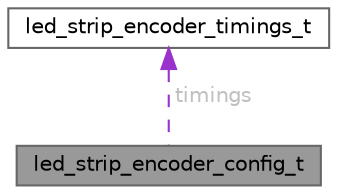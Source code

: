 digraph "led_strip_encoder_config_t"
{
 // LATEX_PDF_SIZE
  bgcolor="transparent";
  edge [fontname=Helvetica,fontsize=10,labelfontname=Helvetica,labelfontsize=10];
  node [fontname=Helvetica,fontsize=10,shape=box,height=0.2,width=0.4];
  Node1 [id="Node000001",label="led_strip_encoder_config_t",height=0.2,width=0.4,color="gray40", fillcolor="grey60", style="filled", fontcolor="black",tooltip="Type of led strip encoder configuration."];
  Node2 -> Node1 [id="edge1_Node000001_Node000002",dir="back",color="darkorchid3",style="dashed",tooltip=" ",label=" timings",fontcolor="grey" ];
  Node2 [id="Node000002",label="led_strip_encoder_timings_t",height=0.2,width=0.4,color="gray40", fillcolor="white", style="filled",URL="$d4/d88/led__strip__types_8h.html#dc/d66/structled__strip__encoder__timings__t",tooltip="LED strip encoder timings."];
}

